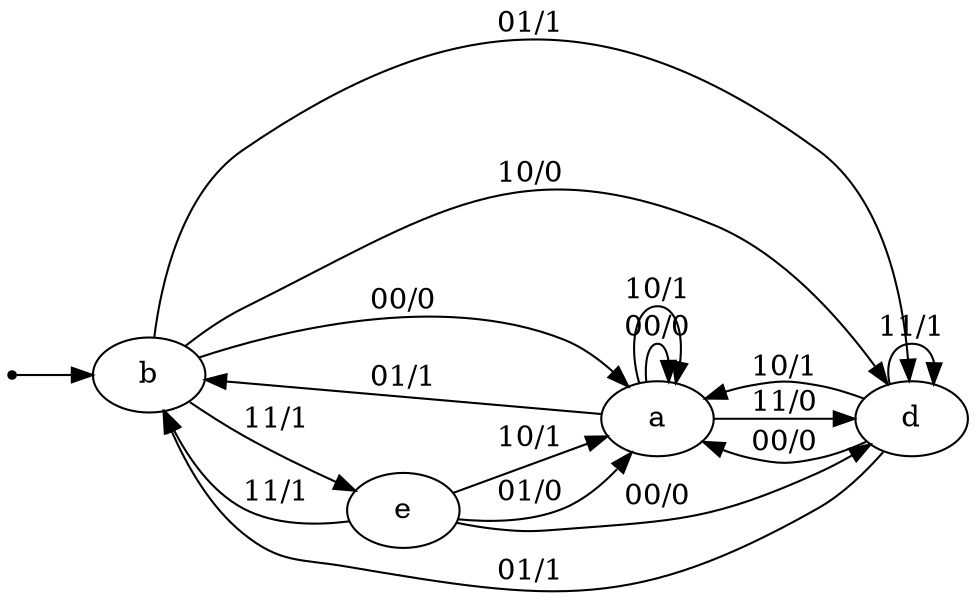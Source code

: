 digraph STG {
	 rankdir=LR;
	 INIT [shape=point];
	 b [label="b"];  
	 a [label="a"];  
	 d [label="d"];  
	 e [label="e"];  

	 INIT -> b;
	 b -> a[label="00/0"];
	 b -> d[label="01/1"];
	 b -> d[label="10/0"];
	 b -> e[label="11/1"];
	 a -> a[label="00/0"];
	 a -> b[label="01/1"];
	 a -> a[label="10/1"];
	 a -> d[label="11/0"];
	 d -> a[label="00/0"];
	 d -> b[label="01/1"];
	 d -> a[label="10/1"];
	 d -> d[label="11/1"];
	 e -> d[label="00/0"];
	 e -> a[label="01/0"];
	 e -> a[label="10/1"];
	 e -> b[label="11/1"];
}
